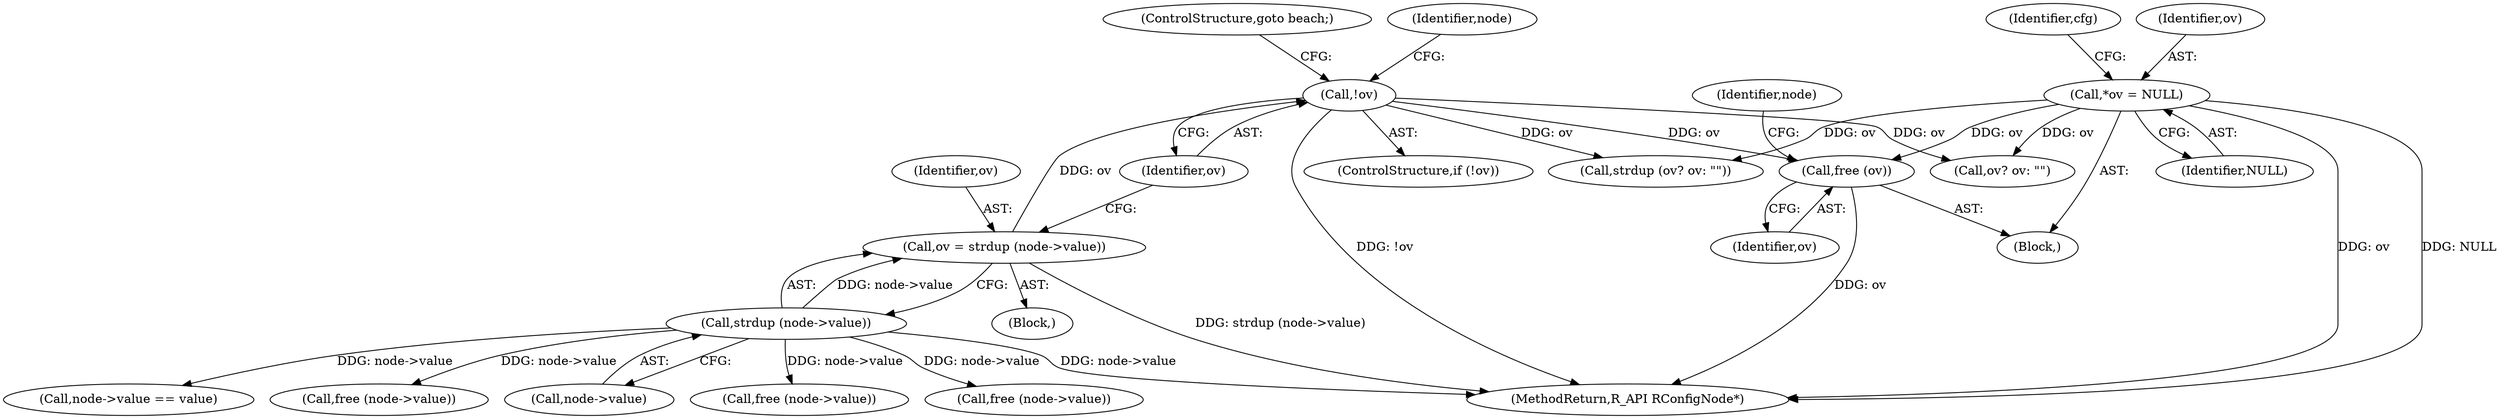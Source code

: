 digraph "0_radare2_f85bc674b2a2256a364fe796351bc1971e106005@API" {
"1000414" [label="(Call,free (ov))"];
"1000161" [label="(Call,!ov)"];
"1000154" [label="(Call,ov = strdup (node->value))"];
"1000156" [label="(Call,strdup (node->value))"];
"1000111" [label="(Call,*ov = NULL)"];
"1000223" [label="(Call,free (node->value))"];
"1000118" [label="(Identifier,cfg)"];
"1000155" [label="(Identifier,ov)"];
"1000400" [label="(Call,free (node->value))"];
"1000414" [label="(Call,free (ov))"];
"1000161" [label="(Call,!ov)"];
"1000208" [label="(Call,free (node->value))"];
"1000113" [label="(Identifier,NULL)"];
"1000408" [label="(Call,strdup (ov? ov: \"\"))"];
"1000164" [label="(ControlStructure,goto beach;)"];
"1000160" [label="(ControlStructure,if (!ov))"];
"1000162" [label="(Identifier,ov)"];
"1000154" [label="(Call,ov = strdup (node->value))"];
"1000105" [label="(Block,)"];
"1000180" [label="(Identifier,node)"];
"1000241" [label="(Call,node->value == value)"];
"1000156" [label="(Call,strdup (node->value))"];
"1000418" [label="(MethodReturn,R_API RConfigNode*)"];
"1000111" [label="(Call,*ov = NULL)"];
"1000409" [label="(Call,ov? ov: \"\")"];
"1000415" [label="(Identifier,ov)"];
"1000417" [label="(Identifier,node)"];
"1000112" [label="(Identifier,ov)"];
"1000157" [label="(Call,node->value)"];
"1000153" [label="(Block,)"];
"1000414" -> "1000105"  [label="AST: "];
"1000414" -> "1000415"  [label="CFG: "];
"1000415" -> "1000414"  [label="AST: "];
"1000417" -> "1000414"  [label="CFG: "];
"1000414" -> "1000418"  [label="DDG: ov"];
"1000161" -> "1000414"  [label="DDG: ov"];
"1000111" -> "1000414"  [label="DDG: ov"];
"1000161" -> "1000160"  [label="AST: "];
"1000161" -> "1000162"  [label="CFG: "];
"1000162" -> "1000161"  [label="AST: "];
"1000164" -> "1000161"  [label="CFG: "];
"1000180" -> "1000161"  [label="CFG: "];
"1000161" -> "1000418"  [label="DDG: !ov"];
"1000154" -> "1000161"  [label="DDG: ov"];
"1000161" -> "1000408"  [label="DDG: ov"];
"1000161" -> "1000409"  [label="DDG: ov"];
"1000154" -> "1000153"  [label="AST: "];
"1000154" -> "1000156"  [label="CFG: "];
"1000155" -> "1000154"  [label="AST: "];
"1000156" -> "1000154"  [label="AST: "];
"1000162" -> "1000154"  [label="CFG: "];
"1000154" -> "1000418"  [label="DDG: strdup (node->value)"];
"1000156" -> "1000154"  [label="DDG: node->value"];
"1000156" -> "1000157"  [label="CFG: "];
"1000157" -> "1000156"  [label="AST: "];
"1000156" -> "1000418"  [label="DDG: node->value"];
"1000156" -> "1000208"  [label="DDG: node->value"];
"1000156" -> "1000223"  [label="DDG: node->value"];
"1000156" -> "1000241"  [label="DDG: node->value"];
"1000156" -> "1000400"  [label="DDG: node->value"];
"1000111" -> "1000105"  [label="AST: "];
"1000111" -> "1000113"  [label="CFG: "];
"1000112" -> "1000111"  [label="AST: "];
"1000113" -> "1000111"  [label="AST: "];
"1000118" -> "1000111"  [label="CFG: "];
"1000111" -> "1000418"  [label="DDG: ov"];
"1000111" -> "1000418"  [label="DDG: NULL"];
"1000111" -> "1000408"  [label="DDG: ov"];
"1000111" -> "1000409"  [label="DDG: ov"];
}
